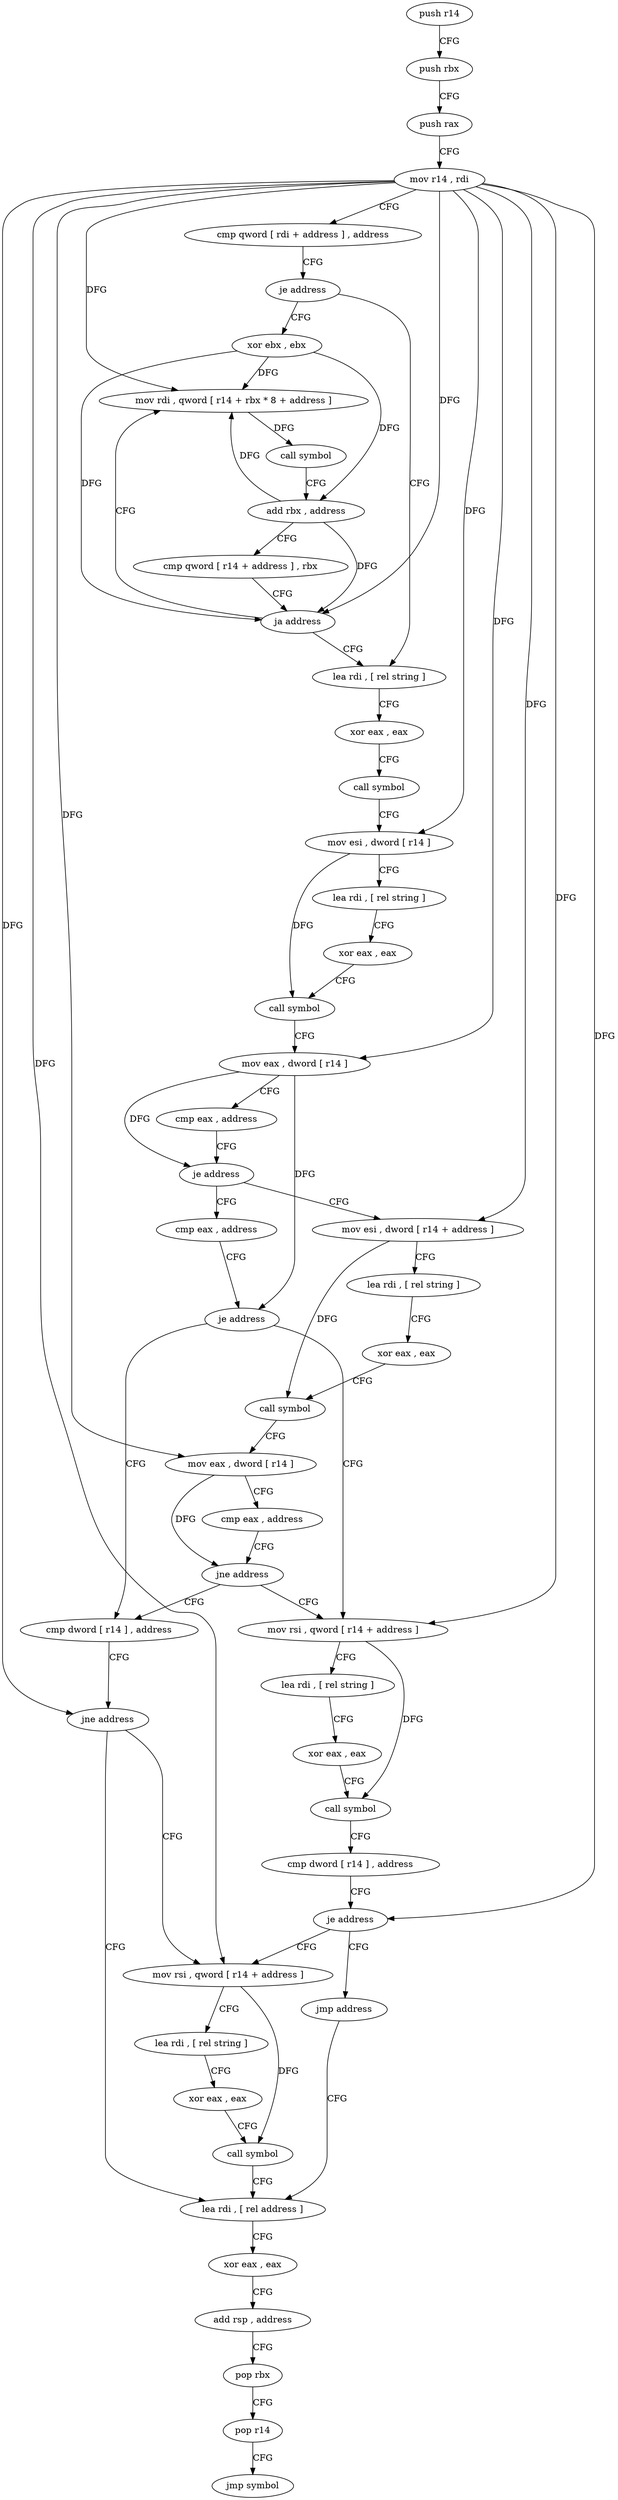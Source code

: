 digraph "func" {
"117088" [label = "push r14" ]
"117090" [label = "push rbx" ]
"117091" [label = "push rax" ]
"117092" [label = "mov r14 , rdi" ]
"117095" [label = "cmp qword [ rdi + address ] , address" ]
"117100" [label = "je address" ]
"117124" [label = "lea rdi , [ rel string ]" ]
"117102" [label = "xor ebx , ebx" ]
"117131" [label = "xor eax , eax" ]
"117133" [label = "call symbol" ]
"117138" [label = "mov esi , dword [ r14 ]" ]
"117141" [label = "lea rdi , [ rel string ]" ]
"117148" [label = "xor eax , eax" ]
"117150" [label = "call symbol" ]
"117155" [label = "mov eax , dword [ r14 ]" ]
"117158" [label = "cmp eax , address" ]
"117161" [label = "je address" ]
"117213" [label = "mov esi , dword [ r14 + address ]" ]
"117163" [label = "cmp eax , address" ]
"117104" [label = "mov rdi , qword [ r14 + rbx * 8 + address ]" ]
"117217" [label = "lea rdi , [ rel string ]" ]
"117224" [label = "xor eax , eax" ]
"117226" [label = "call symbol" ]
"117231" [label = "mov eax , dword [ r14 ]" ]
"117234" [label = "cmp eax , address" ]
"117237" [label = "jne address" ]
"117168" [label = "cmp dword [ r14 ] , address" ]
"117239" [label = "mov rsi , qword [ r14 + address ]" ]
"117166" [label = "je address" ]
"117109" [label = "call symbol" ]
"117114" [label = "add rbx , address" ]
"117118" [label = "cmp qword [ r14 + address ] , rbx" ]
"117122" [label = "ja address" ]
"117172" [label = "jne address" ]
"117192" [label = "lea rdi , [ rel address ]" ]
"117174" [label = "mov rsi , qword [ r14 + address ]" ]
"117243" [label = "lea rdi , [ rel string ]" ]
"117250" [label = "xor eax , eax" ]
"117252" [label = "call symbol" ]
"117257" [label = "cmp dword [ r14 ] , address" ]
"117261" [label = "je address" ]
"117263" [label = "jmp address" ]
"117199" [label = "xor eax , eax" ]
"117201" [label = "add rsp , address" ]
"117205" [label = "pop rbx" ]
"117206" [label = "pop r14" ]
"117208" [label = "jmp symbol" ]
"117178" [label = "lea rdi , [ rel string ]" ]
"117185" [label = "xor eax , eax" ]
"117187" [label = "call symbol" ]
"117088" -> "117090" [ label = "CFG" ]
"117090" -> "117091" [ label = "CFG" ]
"117091" -> "117092" [ label = "CFG" ]
"117092" -> "117095" [ label = "CFG" ]
"117092" -> "117138" [ label = "DFG" ]
"117092" -> "117155" [ label = "DFG" ]
"117092" -> "117213" [ label = "DFG" ]
"117092" -> "117231" [ label = "DFG" ]
"117092" -> "117104" [ label = "DFG" ]
"117092" -> "117122" [ label = "DFG" ]
"117092" -> "117172" [ label = "DFG" ]
"117092" -> "117239" [ label = "DFG" ]
"117092" -> "117261" [ label = "DFG" ]
"117092" -> "117174" [ label = "DFG" ]
"117095" -> "117100" [ label = "CFG" ]
"117100" -> "117124" [ label = "CFG" ]
"117100" -> "117102" [ label = "CFG" ]
"117124" -> "117131" [ label = "CFG" ]
"117102" -> "117104" [ label = "DFG" ]
"117102" -> "117114" [ label = "DFG" ]
"117102" -> "117122" [ label = "DFG" ]
"117131" -> "117133" [ label = "CFG" ]
"117133" -> "117138" [ label = "CFG" ]
"117138" -> "117141" [ label = "CFG" ]
"117138" -> "117150" [ label = "DFG" ]
"117141" -> "117148" [ label = "CFG" ]
"117148" -> "117150" [ label = "CFG" ]
"117150" -> "117155" [ label = "CFG" ]
"117155" -> "117158" [ label = "CFG" ]
"117155" -> "117161" [ label = "DFG" ]
"117155" -> "117166" [ label = "DFG" ]
"117158" -> "117161" [ label = "CFG" ]
"117161" -> "117213" [ label = "CFG" ]
"117161" -> "117163" [ label = "CFG" ]
"117213" -> "117217" [ label = "CFG" ]
"117213" -> "117226" [ label = "DFG" ]
"117163" -> "117166" [ label = "CFG" ]
"117104" -> "117109" [ label = "DFG" ]
"117217" -> "117224" [ label = "CFG" ]
"117224" -> "117226" [ label = "CFG" ]
"117226" -> "117231" [ label = "CFG" ]
"117231" -> "117234" [ label = "CFG" ]
"117231" -> "117237" [ label = "DFG" ]
"117234" -> "117237" [ label = "CFG" ]
"117237" -> "117168" [ label = "CFG" ]
"117237" -> "117239" [ label = "CFG" ]
"117168" -> "117172" [ label = "CFG" ]
"117239" -> "117243" [ label = "CFG" ]
"117239" -> "117252" [ label = "DFG" ]
"117166" -> "117239" [ label = "CFG" ]
"117166" -> "117168" [ label = "CFG" ]
"117109" -> "117114" [ label = "CFG" ]
"117114" -> "117118" [ label = "CFG" ]
"117114" -> "117104" [ label = "DFG" ]
"117114" -> "117122" [ label = "DFG" ]
"117118" -> "117122" [ label = "CFG" ]
"117122" -> "117104" [ label = "CFG" ]
"117122" -> "117124" [ label = "CFG" ]
"117172" -> "117192" [ label = "CFG" ]
"117172" -> "117174" [ label = "CFG" ]
"117192" -> "117199" [ label = "CFG" ]
"117174" -> "117178" [ label = "CFG" ]
"117174" -> "117187" [ label = "DFG" ]
"117243" -> "117250" [ label = "CFG" ]
"117250" -> "117252" [ label = "CFG" ]
"117252" -> "117257" [ label = "CFG" ]
"117257" -> "117261" [ label = "CFG" ]
"117261" -> "117174" [ label = "CFG" ]
"117261" -> "117263" [ label = "CFG" ]
"117263" -> "117192" [ label = "CFG" ]
"117199" -> "117201" [ label = "CFG" ]
"117201" -> "117205" [ label = "CFG" ]
"117205" -> "117206" [ label = "CFG" ]
"117206" -> "117208" [ label = "CFG" ]
"117178" -> "117185" [ label = "CFG" ]
"117185" -> "117187" [ label = "CFG" ]
"117187" -> "117192" [ label = "CFG" ]
}
